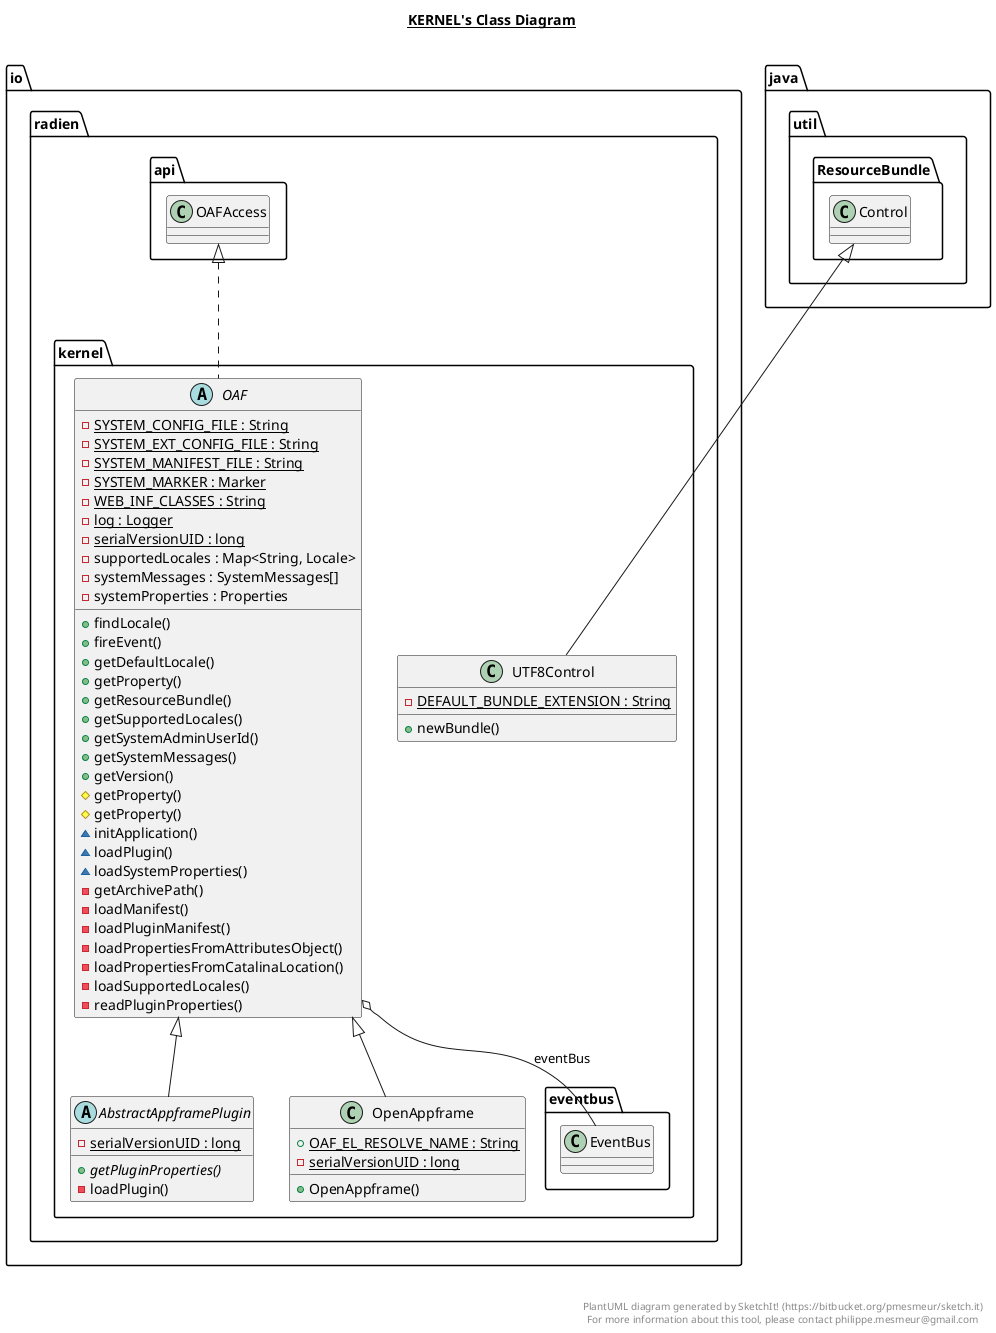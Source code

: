 @startuml

title __KERNEL's Class Diagram__\n

  namespace io.radien.kernel {
    abstract class io.radien.kernel.AbstractAppframePlugin {
        {static} - serialVersionUID : long
        {abstract} + getPluginProperties()
        - loadPlugin()
    }
  }
  

  namespace io.radien.kernel {
    abstract class io.radien.kernel.OAF {
        {static} - SYSTEM_CONFIG_FILE : String
        {static} - SYSTEM_EXT_CONFIG_FILE : String
        {static} - SYSTEM_MANIFEST_FILE : String
        {static} - SYSTEM_MARKER : Marker
        {static} - WEB_INF_CLASSES : String
        {static} - log : Logger
        {static} - serialVersionUID : long
        - supportedLocales : Map<String, Locale>
        - systemMessages : SystemMessages[]
        - systemProperties : Properties
        + findLocale()
        + fireEvent()
        + getDefaultLocale()
        + getProperty()
        + getResourceBundle()
        + getSupportedLocales()
        + getSystemAdminUserId()
        + getSystemMessages()
        + getVersion()
        # getProperty()
        # getProperty()
        ~ initApplication()
        ~ loadPlugin()
        ~ loadSystemProperties()
        - getArchivePath()
        - loadManifest()
        - loadPluginManifest()
        - loadPropertiesFromAttributesObject()
        - loadPropertiesFromCatalinaLocation()
        - loadSupportedLocales()
        - readPluginProperties()
    }
  }
  

  namespace io.radien.kernel {
    class io.radien.kernel.OpenAppframe {
        {static} + OAF_EL_RESOLVE_NAME : String
        {static} - serialVersionUID : long
        + OpenAppframe()
    }
  }
  

  namespace io.radien.kernel {
    class io.radien.kernel.UTF8Control {
        {static} - DEFAULT_BUNDLE_EXTENSION : String
        + newBundle()
    }
  }
  

  io.radien.kernel.AbstractAppframePlugin -up-|> io.radien.kernel.OAF
  io.radien.kernel.OAF .up.|> io.radien.api.OAFAccess
  io.radien.kernel.OAF o-- io.radien.kernel.eventbus.EventBus : eventBus
  io.radien.kernel.OpenAppframe -up-|> io.radien.kernel.OAF
  io.radien.kernel.UTF8Control -up-|> java.util.ResourceBundle.Control


right footer


PlantUML diagram generated by SketchIt! (https://bitbucket.org/pmesmeur/sketch.it)
For more information about this tool, please contact philippe.mesmeur@gmail.com
endfooter

@enduml
